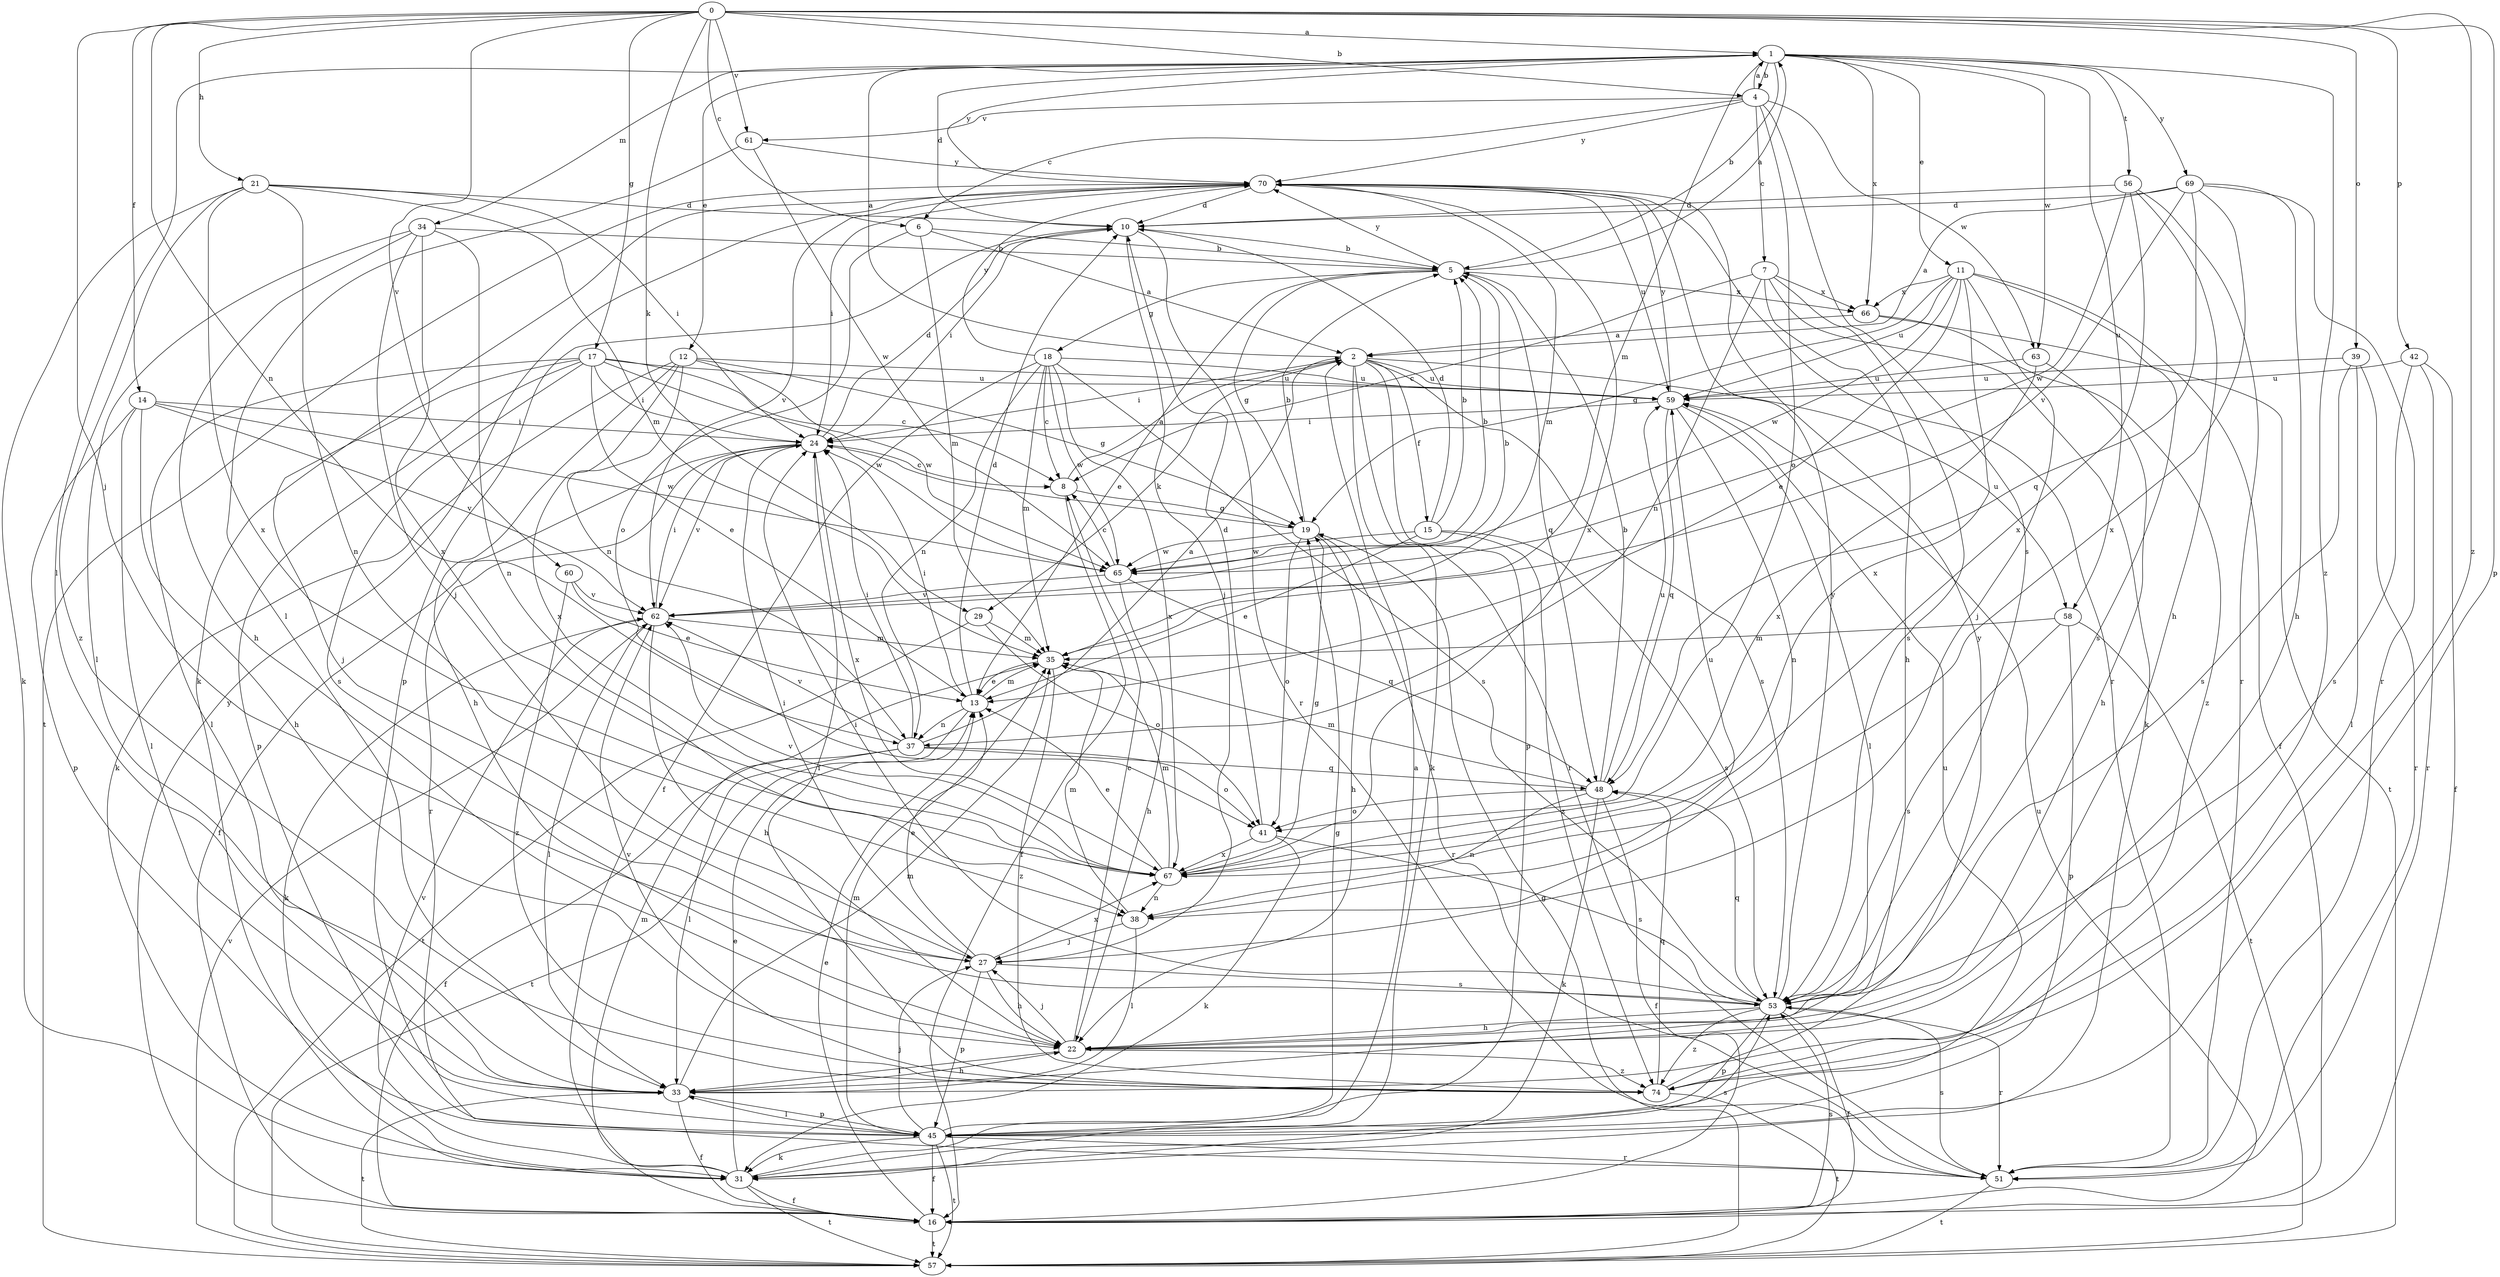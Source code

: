 strict digraph  {
0;
1;
2;
4;
5;
6;
7;
8;
10;
11;
12;
13;
14;
15;
16;
17;
18;
19;
21;
22;
24;
27;
29;
31;
33;
34;
35;
37;
38;
39;
41;
42;
45;
48;
51;
53;
56;
57;
58;
59;
60;
61;
62;
63;
65;
66;
67;
69;
70;
74;
0 -> 1  [label=a];
0 -> 4  [label=b];
0 -> 6  [label=c];
0 -> 14  [label=f];
0 -> 17  [label=g];
0 -> 21  [label=h];
0 -> 27  [label=j];
0 -> 29  [label=k];
0 -> 37  [label=n];
0 -> 39  [label=o];
0 -> 42  [label=p];
0 -> 45  [label=p];
0 -> 60  [label=v];
0 -> 61  [label=v];
0 -> 74  [label=z];
1 -> 4  [label=b];
1 -> 5  [label=b];
1 -> 10  [label=d];
1 -> 11  [label=e];
1 -> 12  [label=e];
1 -> 33  [label=l];
1 -> 34  [label=m];
1 -> 35  [label=m];
1 -> 56  [label=t];
1 -> 58  [label=u];
1 -> 63  [label=w];
1 -> 66  [label=x];
1 -> 69  [label=y];
1 -> 70  [label=y];
1 -> 74  [label=z];
2 -> 1  [label=a];
2 -> 15  [label=f];
2 -> 24  [label=i];
2 -> 29  [label=k];
2 -> 31  [label=k];
2 -> 45  [label=p];
2 -> 51  [label=r];
2 -> 53  [label=s];
2 -> 58  [label=u];
2 -> 59  [label=u];
4 -> 1  [label=a];
4 -> 6  [label=c];
4 -> 7  [label=c];
4 -> 41  [label=o];
4 -> 53  [label=s];
4 -> 61  [label=v];
4 -> 63  [label=w];
4 -> 70  [label=y];
5 -> 1  [label=a];
5 -> 13  [label=e];
5 -> 18  [label=g];
5 -> 19  [label=g];
5 -> 48  [label=q];
5 -> 66  [label=x];
5 -> 70  [label=y];
6 -> 2  [label=a];
6 -> 5  [label=b];
6 -> 35  [label=m];
6 -> 41  [label=o];
7 -> 8  [label=c];
7 -> 22  [label=h];
7 -> 31  [label=k];
7 -> 37  [label=n];
7 -> 53  [label=s];
7 -> 66  [label=x];
8 -> 2  [label=a];
8 -> 16  [label=f];
8 -> 19  [label=g];
10 -> 5  [label=b];
10 -> 24  [label=i];
10 -> 27  [label=j];
10 -> 45  [label=p];
10 -> 51  [label=r];
11 -> 13  [label=e];
11 -> 16  [label=f];
11 -> 19  [label=g];
11 -> 27  [label=j];
11 -> 53  [label=s];
11 -> 59  [label=u];
11 -> 65  [label=w];
11 -> 66  [label=x];
11 -> 67  [label=x];
12 -> 19  [label=g];
12 -> 22  [label=h];
12 -> 31  [label=k];
12 -> 37  [label=n];
12 -> 59  [label=u];
12 -> 65  [label=w];
12 -> 67  [label=x];
13 -> 10  [label=d];
13 -> 24  [label=i];
13 -> 35  [label=m];
13 -> 37  [label=n];
13 -> 57  [label=t];
14 -> 22  [label=h];
14 -> 24  [label=i];
14 -> 33  [label=l];
14 -> 45  [label=p];
14 -> 62  [label=v];
14 -> 65  [label=w];
15 -> 5  [label=b];
15 -> 10  [label=d];
15 -> 13  [label=e];
15 -> 53  [label=s];
15 -> 65  [label=w];
15 -> 74  [label=z];
16 -> 13  [label=e];
16 -> 53  [label=s];
16 -> 57  [label=t];
16 -> 59  [label=u];
16 -> 70  [label=y];
17 -> 8  [label=c];
17 -> 13  [label=e];
17 -> 24  [label=i];
17 -> 27  [label=j];
17 -> 33  [label=l];
17 -> 45  [label=p];
17 -> 53  [label=s];
17 -> 59  [label=u];
17 -> 65  [label=w];
18 -> 8  [label=c];
18 -> 16  [label=f];
18 -> 35  [label=m];
18 -> 37  [label=n];
18 -> 53  [label=s];
18 -> 59  [label=u];
18 -> 65  [label=w];
18 -> 67  [label=x];
18 -> 70  [label=y];
19 -> 5  [label=b];
19 -> 22  [label=h];
19 -> 24  [label=i];
19 -> 41  [label=o];
19 -> 51  [label=r];
19 -> 65  [label=w];
21 -> 10  [label=d];
21 -> 24  [label=i];
21 -> 31  [label=k];
21 -> 35  [label=m];
21 -> 38  [label=n];
21 -> 67  [label=x];
21 -> 74  [label=z];
22 -> 8  [label=c];
22 -> 27  [label=j];
22 -> 33  [label=l];
22 -> 74  [label=z];
24 -> 8  [label=c];
24 -> 10  [label=d];
24 -> 16  [label=f];
24 -> 51  [label=r];
24 -> 62  [label=v];
24 -> 67  [label=x];
27 -> 13  [label=e];
27 -> 22  [label=h];
27 -> 24  [label=i];
27 -> 45  [label=p];
27 -> 53  [label=s];
27 -> 67  [label=x];
29 -> 35  [label=m];
29 -> 41  [label=o];
29 -> 57  [label=t];
31 -> 2  [label=a];
31 -> 13  [label=e];
31 -> 16  [label=f];
31 -> 35  [label=m];
31 -> 53  [label=s];
31 -> 57  [label=t];
31 -> 62  [label=v];
33 -> 16  [label=f];
33 -> 22  [label=h];
33 -> 35  [label=m];
33 -> 45  [label=p];
33 -> 57  [label=t];
34 -> 5  [label=b];
34 -> 22  [label=h];
34 -> 27  [label=j];
34 -> 33  [label=l];
34 -> 38  [label=n];
34 -> 67  [label=x];
35 -> 13  [label=e];
35 -> 74  [label=z];
37 -> 2  [label=a];
37 -> 16  [label=f];
37 -> 24  [label=i];
37 -> 33  [label=l];
37 -> 41  [label=o];
37 -> 48  [label=q];
37 -> 62  [label=v];
38 -> 27  [label=j];
38 -> 33  [label=l];
38 -> 35  [label=m];
38 -> 59  [label=u];
39 -> 33  [label=l];
39 -> 51  [label=r];
39 -> 53  [label=s];
39 -> 59  [label=u];
41 -> 10  [label=d];
41 -> 31  [label=k];
41 -> 53  [label=s];
41 -> 67  [label=x];
42 -> 16  [label=f];
42 -> 51  [label=r];
42 -> 53  [label=s];
42 -> 59  [label=u];
45 -> 16  [label=f];
45 -> 19  [label=g];
45 -> 27  [label=j];
45 -> 31  [label=k];
45 -> 33  [label=l];
45 -> 35  [label=m];
45 -> 51  [label=r];
45 -> 57  [label=t];
45 -> 59  [label=u];
48 -> 5  [label=b];
48 -> 16  [label=f];
48 -> 31  [label=k];
48 -> 35  [label=m];
48 -> 38  [label=n];
48 -> 41  [label=o];
48 -> 59  [label=u];
51 -> 53  [label=s];
51 -> 57  [label=t];
53 -> 16  [label=f];
53 -> 22  [label=h];
53 -> 24  [label=i];
53 -> 45  [label=p];
53 -> 48  [label=q];
53 -> 51  [label=r];
53 -> 70  [label=y];
53 -> 74  [label=z];
56 -> 10  [label=d];
56 -> 22  [label=h];
56 -> 51  [label=r];
56 -> 65  [label=w];
56 -> 67  [label=x];
57 -> 19  [label=g];
57 -> 62  [label=v];
58 -> 35  [label=m];
58 -> 45  [label=p];
58 -> 53  [label=s];
58 -> 57  [label=t];
59 -> 24  [label=i];
59 -> 33  [label=l];
59 -> 38  [label=n];
59 -> 48  [label=q];
59 -> 70  [label=y];
60 -> 13  [label=e];
60 -> 62  [label=v];
60 -> 74  [label=z];
61 -> 33  [label=l];
61 -> 65  [label=w];
61 -> 70  [label=y];
62 -> 5  [label=b];
62 -> 22  [label=h];
62 -> 24  [label=i];
62 -> 31  [label=k];
62 -> 33  [label=l];
62 -> 35  [label=m];
63 -> 22  [label=h];
63 -> 59  [label=u];
63 -> 67  [label=x];
65 -> 5  [label=b];
65 -> 8  [label=c];
65 -> 22  [label=h];
65 -> 48  [label=q];
65 -> 62  [label=v];
66 -> 2  [label=a];
66 -> 57  [label=t];
66 -> 74  [label=z];
67 -> 13  [label=e];
67 -> 19  [label=g];
67 -> 35  [label=m];
67 -> 38  [label=n];
67 -> 62  [label=v];
69 -> 2  [label=a];
69 -> 10  [label=d];
69 -> 22  [label=h];
69 -> 48  [label=q];
69 -> 51  [label=r];
69 -> 62  [label=v];
69 -> 67  [label=x];
70 -> 10  [label=d];
70 -> 24  [label=i];
70 -> 31  [label=k];
70 -> 35  [label=m];
70 -> 51  [label=r];
70 -> 57  [label=t];
70 -> 59  [label=u];
70 -> 62  [label=v];
70 -> 67  [label=x];
74 -> 24  [label=i];
74 -> 48  [label=q];
74 -> 57  [label=t];
74 -> 62  [label=v];
74 -> 70  [label=y];
}
